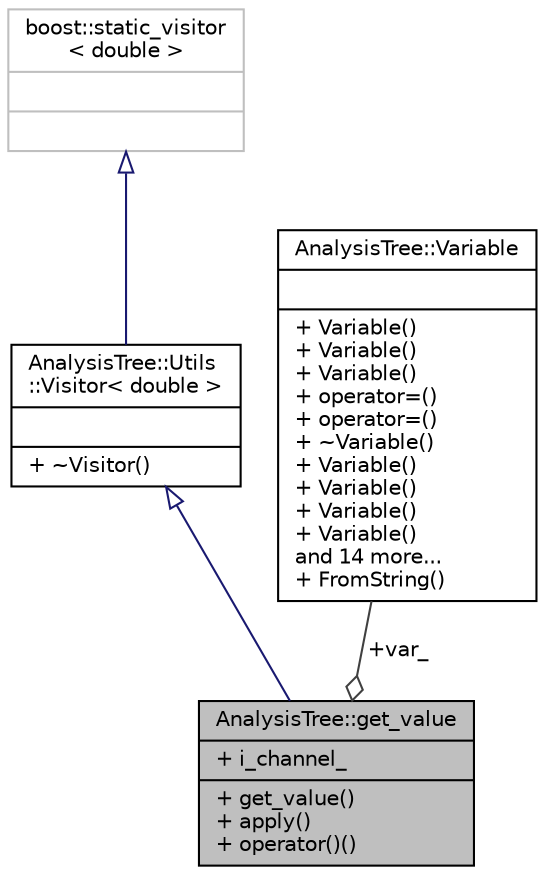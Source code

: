 digraph "AnalysisTree::get_value"
{
  edge [fontname="Helvetica",fontsize="10",labelfontname="Helvetica",labelfontsize="10"];
  node [fontname="Helvetica",fontsize="10",shape=record];
  Node1 [label="{AnalysisTree::get_value\n|+ i_channel_\l|+ get_value()\l+ apply()\l+ operator()()\l}",height=0.2,width=0.4,color="black", fillcolor="grey75", style="filled", fontcolor="black"];
  Node2 -> Node1 [dir="back",color="midnightblue",fontsize="10",style="solid",arrowtail="onormal",fontname="Helvetica"];
  Node2 [label="{AnalysisTree::Utils\l::Visitor\< double \>\n||+ ~Visitor()\l}",height=0.2,width=0.4,color="black", fillcolor="white", style="filled",URL="$df/d32/structAnalysisTree_1_1Utils_1_1Visitor.html"];
  Node3 -> Node2 [dir="back",color="midnightblue",fontsize="10",style="solid",arrowtail="onormal",fontname="Helvetica"];
  Node3 [label="{boost::static_visitor\l\< double  \>\n||}",height=0.2,width=0.4,color="grey75", fillcolor="white", style="filled"];
  Node4 -> Node1 [color="grey25",fontsize="10",style="solid",label=" +var_" ,arrowhead="odiamond",fontname="Helvetica"];
  Node4 [label="{AnalysisTree::Variable\n||+ Variable()\l+ Variable()\l+ Variable()\l+ operator=()\l+ operator=()\l+ ~Variable()\l+ Variable()\l+ Variable()\l+ Variable()\l+ Variable()\land 14 more...\l+ FromString()\l}",height=0.2,width=0.4,color="black", fillcolor="white", style="filled",URL="$d9/dc1/classAnalysisTree_1_1Variable.html",tooltip="Variable is a wrapper object for Field. In contrary to Field Variable is not bound to the data..."];
}

